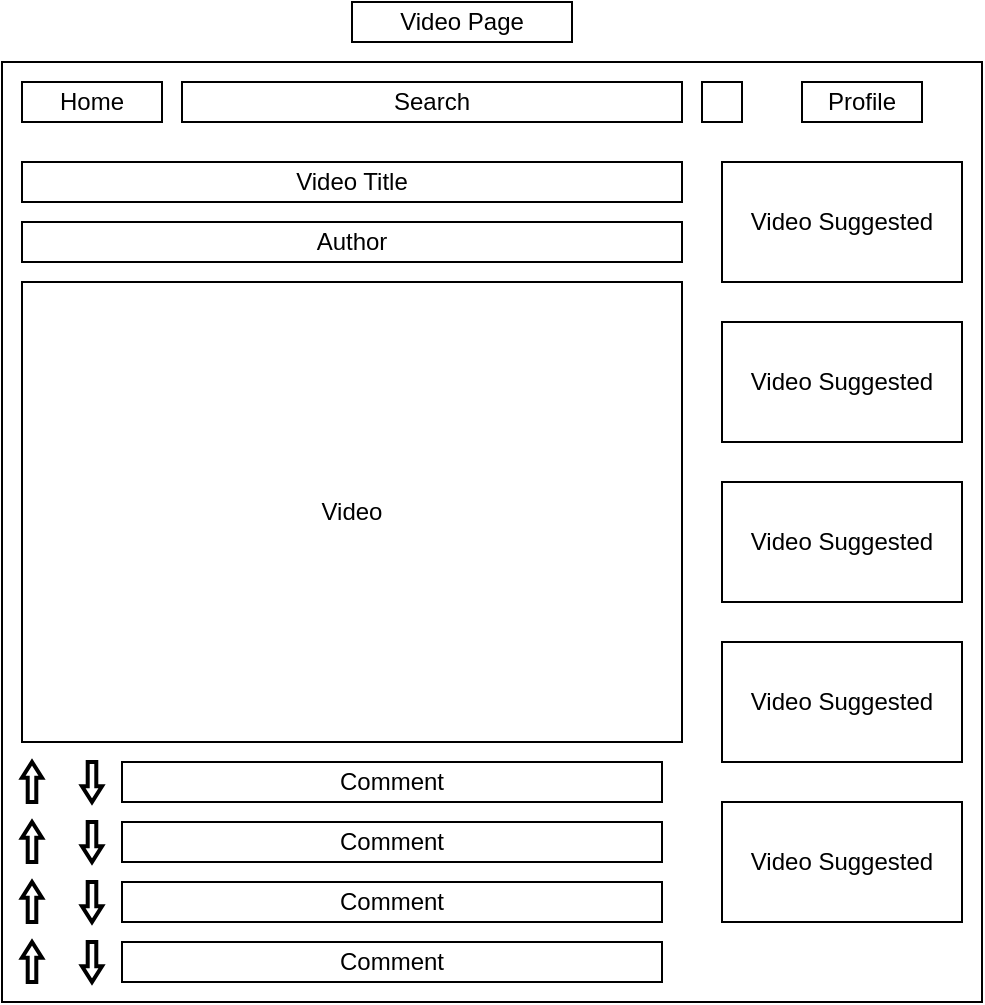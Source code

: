<mxfile>
    <diagram id="8Y0mKFb3bDU1taDflgSp" name="Page-1">
        <mxGraphModel dx="1444" dy="713" grid="1" gridSize="10" guides="1" tooltips="1" connect="1" arrows="1" fold="1" page="1" pageScale="1" pageWidth="850" pageHeight="1100" math="0" shadow="0">
            <root>
                <mxCell id="0"/>
                <mxCell id="1" parent="0"/>
                <mxCell id="uKicYJxmrlBUjgvzpvbp-46" value="" style="rounded=0;whiteSpace=wrap;html=1;" parent="1" vertex="1">
                    <mxGeometry x="150" y="590" width="490" height="470" as="geometry"/>
                </mxCell>
                <mxCell id="uKicYJxmrlBUjgvzpvbp-47" value="Video Page" style="rounded=0;whiteSpace=wrap;html=1;" parent="1" vertex="1">
                    <mxGeometry x="325" y="560" width="110" height="20" as="geometry"/>
                </mxCell>
                <mxCell id="uKicYJxmrlBUjgvzpvbp-49" value="Home" style="rounded=0;whiteSpace=wrap;html=1;" parent="1" vertex="1">
                    <mxGeometry x="160" y="600" width="70" height="20" as="geometry"/>
                </mxCell>
                <mxCell id="uKicYJxmrlBUjgvzpvbp-50" value="Search" style="rounded=0;whiteSpace=wrap;html=1;" parent="1" vertex="1">
                    <mxGeometry x="240" y="600" width="250" height="20" as="geometry"/>
                </mxCell>
                <mxCell id="uKicYJxmrlBUjgvzpvbp-51" value="" style="rounded=0;whiteSpace=wrap;html=1;" parent="1" vertex="1">
                    <mxGeometry x="500" y="600" width="20" height="20" as="geometry"/>
                </mxCell>
                <mxCell id="uKicYJxmrlBUjgvzpvbp-52" value="" style="shape=image;html=1;verticalAlign=top;verticalLabelPosition=bottom;labelBackgroundColor=#ffffff;imageAspect=0;aspect=fixed;image=https://cdn4.iconfinder.com/data/icons/essential-app-2/16/search-find-magnify-glass-128.png" parent="1" vertex="1">
                    <mxGeometry x="500" y="600" width="20" height="20" as="geometry"/>
                </mxCell>
                <mxCell id="uKicYJxmrlBUjgvzpvbp-53" value="Profile" style="rounded=0;whiteSpace=wrap;html=1;" parent="1" vertex="1">
                    <mxGeometry x="550" y="600" width="60" height="20" as="geometry"/>
                </mxCell>
                <mxCell id="uKicYJxmrlBUjgvzpvbp-54" value="Video Title" style="rounded=0;whiteSpace=wrap;html=1;" parent="1" vertex="1">
                    <mxGeometry x="160" y="640" width="330" height="20" as="geometry"/>
                </mxCell>
                <mxCell id="uKicYJxmrlBUjgvzpvbp-55" value="Author" style="rounded=0;whiteSpace=wrap;html=1;" parent="1" vertex="1">
                    <mxGeometry x="160" y="670" width="330" height="20" as="geometry"/>
                </mxCell>
                <mxCell id="uKicYJxmrlBUjgvzpvbp-56" value="Video" style="rounded=0;whiteSpace=wrap;html=1;" parent="1" vertex="1">
                    <mxGeometry x="160" y="700" width="330" height="230" as="geometry"/>
                </mxCell>
                <mxCell id="uKicYJxmrlBUjgvzpvbp-57" value="Video Suggested" style="rounded=0;whiteSpace=wrap;html=1;" parent="1" vertex="1">
                    <mxGeometry x="510" y="640" width="120" height="60" as="geometry"/>
                </mxCell>
                <mxCell id="uKicYJxmrlBUjgvzpvbp-58" value="Video Suggested" style="rounded=0;whiteSpace=wrap;html=1;" parent="1" vertex="1">
                    <mxGeometry x="510" y="720" width="120" height="60" as="geometry"/>
                </mxCell>
                <mxCell id="uKicYJxmrlBUjgvzpvbp-59" value="Video Suggested" style="rounded=0;whiteSpace=wrap;html=1;" parent="1" vertex="1">
                    <mxGeometry x="510" y="800" width="120" height="60" as="geometry"/>
                </mxCell>
                <mxCell id="uKicYJxmrlBUjgvzpvbp-60" value="Video Suggested" style="rounded=0;whiteSpace=wrap;html=1;" parent="1" vertex="1">
                    <mxGeometry x="510" y="880" width="120" height="60" as="geometry"/>
                </mxCell>
                <mxCell id="uKicYJxmrlBUjgvzpvbp-61" value="Video Suggested" style="rounded=0;whiteSpace=wrap;html=1;" parent="1" vertex="1">
                    <mxGeometry x="510" y="960" width="120" height="60" as="geometry"/>
                </mxCell>
                <mxCell id="uKicYJxmrlBUjgvzpvbp-62" value="Comment" style="rounded=0;whiteSpace=wrap;html=1;" parent="1" vertex="1">
                    <mxGeometry x="210" y="940" width="270" height="20" as="geometry"/>
                </mxCell>
                <mxCell id="uKicYJxmrlBUjgvzpvbp-64" value="" style="shape=mxgraph.arrows.arrow_down;html=1;verticalLabelPosition=bottom;verticalAlign=top;strokeWidth=2;strokeColor=#000000;" parent="1" vertex="1">
                    <mxGeometry x="190" y="940" width="10" height="20" as="geometry"/>
                </mxCell>
                <mxCell id="uKicYJxmrlBUjgvzpvbp-66" value="" style="shape=mxgraph.arrows.arrow_up;html=1;verticalLabelPosition=bottom;verticalAlign=top;strokeWidth=2;strokeColor=#000000;" parent="1" vertex="1">
                    <mxGeometry x="160" y="940" width="10" height="20" as="geometry"/>
                </mxCell>
                <mxCell id="uKicYJxmrlBUjgvzpvbp-67" value="Comment" style="rounded=0;whiteSpace=wrap;html=1;" parent="1" vertex="1">
                    <mxGeometry x="210" y="970" width="270" height="20" as="geometry"/>
                </mxCell>
                <mxCell id="uKicYJxmrlBUjgvzpvbp-69" value="Comment" style="rounded=0;whiteSpace=wrap;html=1;" parent="1" vertex="1">
                    <mxGeometry x="210" y="1000" width="270" height="20" as="geometry"/>
                </mxCell>
                <mxCell id="uKicYJxmrlBUjgvzpvbp-70" value="Comment" style="rounded=0;whiteSpace=wrap;html=1;" parent="1" vertex="1">
                    <mxGeometry x="210" y="1030" width="270" height="20" as="geometry"/>
                </mxCell>
                <mxCell id="uKicYJxmrlBUjgvzpvbp-71" value="" style="shape=mxgraph.arrows.arrow_down;html=1;verticalLabelPosition=bottom;verticalAlign=top;strokeWidth=2;strokeColor=#000000;" parent="1" vertex="1">
                    <mxGeometry x="190" y="970" width="10" height="20" as="geometry"/>
                </mxCell>
                <mxCell id="uKicYJxmrlBUjgvzpvbp-72" value="" style="shape=mxgraph.arrows.arrow_down;html=1;verticalLabelPosition=bottom;verticalAlign=top;strokeWidth=2;strokeColor=#000000;" parent="1" vertex="1">
                    <mxGeometry x="190" y="1000" width="10" height="20" as="geometry"/>
                </mxCell>
                <mxCell id="uKicYJxmrlBUjgvzpvbp-73" value="" style="shape=mxgraph.arrows.arrow_down;html=1;verticalLabelPosition=bottom;verticalAlign=top;strokeWidth=2;strokeColor=#000000;" parent="1" vertex="1">
                    <mxGeometry x="190" y="1030" width="10" height="20" as="geometry"/>
                </mxCell>
                <mxCell id="uKicYJxmrlBUjgvzpvbp-74" value="" style="shape=mxgraph.arrows.arrow_up;html=1;verticalLabelPosition=bottom;verticalAlign=top;strokeWidth=2;strokeColor=#000000;" parent="1" vertex="1">
                    <mxGeometry x="160" y="970" width="10" height="20" as="geometry"/>
                </mxCell>
                <mxCell id="uKicYJxmrlBUjgvzpvbp-75" value="" style="shape=mxgraph.arrows.arrow_up;html=1;verticalLabelPosition=bottom;verticalAlign=top;strokeWidth=2;strokeColor=#000000;" parent="1" vertex="1">
                    <mxGeometry x="160" y="1000" width="10" height="20" as="geometry"/>
                </mxCell>
                <mxCell id="uKicYJxmrlBUjgvzpvbp-76" value="" style="shape=mxgraph.arrows.arrow_up;html=1;verticalLabelPosition=bottom;verticalAlign=top;strokeWidth=2;strokeColor=#000000;" parent="1" vertex="1">
                    <mxGeometry x="160" y="1030" width="10" height="20" as="geometry"/>
                </mxCell>
            </root>
        </mxGraphModel>
    </diagram>
</mxfile>